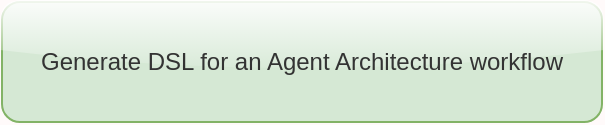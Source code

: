 <mxfile>
  <diagram id="iEC" name="In progress">
    <mxGraphModel dx="0" dy="0" background="#FFFAFA" grid="0" gridSize="10" guides="1" tooltips="1" connect="1" arrows="1" fold="1" page="1" pageScale="1" pageWidth="1169" pageHeight="827" math="0" shadow="0">
      <root>
        <mxCell id="page_root_iEC" parent="iEC"/>
        <mxCell id="node_root_iEC" parent="page_root_iEC"/>
        <mxCell id="iEC-2" value="Generate DSL for an Agent Architecture workflow" style="whiteSpace=wrap;html=1;rounded=1;glass=1;fillColor=#d5e8d4;strokeColor=#82b366;fontColor=#333333" vertex="1" parent="node_root_iEC">
          <mxGeometry x="10" y="10" width="300" height="60" as="geometry"/>
        </mxCell>
      </root>
    </mxGraphModel>
  </diagram>
  <diagram id="SiH" name="To Do">
    <mxGraphModel dx="0" dy="0" background="#FFFAFA" grid="0" gridSize="10" guides="1" tooltips="1" connect="1" arrows="1" fold="1" page="1" pageScale="1" pageWidth="1169" pageHeight="827" math="0" shadow="0">
      <root>
        <mxCell id="page_root_SiH" parent="SiH"/>
        <mxCell id="node_root_SiH" parent="page_root_SiH"/>
        <mxCell id="SiH-2" value="Visual graph of the workflow" style="whiteSpace=wrap;html=1;rounded=1;glass=1;fillColor=#dae8fc;strokeColor=#6c8ebf;fontColor=#333333" vertex="1" parent="node_root_SiH">
          <mxGeometry x="10" y="10" width="300" height="60" as="geometry"/>
        </mxCell>
        <mxCell id="SiH-3" value="Horizontal" style="whiteSpace=wrap;html=1;rounded=1;glass=1;fillColor=#dae8fc;strokeColor=#6c8ebf;fontColor=#333333" vertex="1" parent="node_root_SiH">
          <mxGeometry x="330" y="10" width="300" height="60" as="geometry"/>
        </mxCell>
        <mxCell id="SiH-4" value="Clicking on sections will show the steps in that section" style="whiteSpace=wrap;html=1;rounded=1;glass=1;fillColor=#dae8fc;strokeColor=#6c8ebf;fontColor=#333333" vertex="1" parent="node_root_SiH">
          <mxGeometry x="650" y="10" width="300" height="60" as="geometry"/>
        </mxCell>
        <mxCell id="SiH-5" value="Clicking on attributes will show all attributes in the workflow" style="whiteSpace=wrap;html=1;rounded=1;glass=1;fillColor=#dae8fc;strokeColor=#6c8ebf;fontColor=#333333" vertex="1" parent="node_root_SiH">
          <mxGeometry x="10" y="90" width="300" height="60" as="geometry"/>
        </mxCell>
        <mxCell id="SiH-6" value="Clicking on prompts will show all prompts in the workflow" style="whiteSpace=wrap;html=1;rounded=1;glass=1;fillColor=#dae8fc;strokeColor=#6c8ebf;fontColor=#333333" vertex="1" parent="node_root_SiH">
          <mxGeometry x="330" y="90" width="300" height="60" as="geometry"/>
        </mxCell>
        <mxCell id="SiH-7" value="Clicking on dashboard will show visual hierarchy of the workflow" style="whiteSpace=wrap;html=1;rounded=1;glass=1;fillColor=#dae8fc;strokeColor=#6c8ebf;fontColor=#333333" vertex="1" parent="node_root_SiH">
          <mxGeometry x="650" y="90" width="300" height="60" as="geometry"/>
        </mxCell>
        <mxCell id="SiH-8" value="Need a runs button" style="whiteSpace=wrap;html=1;rounded=1;glass=1;fillColor=#dae8fc;strokeColor=#6c8ebf;fontColor=#333333" vertex="1" parent="node_root_SiH">
          <mxGeometry x="10" y="170" width="300" height="60" as="geometry"/>
        </mxCell>
        <mxCell id="SiH-9" value="VCode Editor: https://chatgpt.com/c/e09e1367-db5e-4786-b362-db35805b1e20" style="whiteSpace=wrap;html=1;rounded=1;glass=1;fillColor=#dae8fc;strokeColor=#6c8ebf;fontColor=#333333" vertex="1" parent="node_root_SiH">
          <mxGeometry x="330" y="170" width="300" height="60" as="geometry"/>
        </mxCell>
      </root>
    </mxGraphModel>
  </diagram>
  <diagram id="4xe" name="Done">
    <mxGraphModel dx="0" dy="0" background="#FFFAFA" grid="0" gridSize="10" guides="1" tooltips="1" connect="1" arrows="1" fold="1" page="1" pageScale="1" pageWidth="1169" pageHeight="827" math="0" shadow="0">
      <root>
        <mxCell id="page_root_4xe" parent="4xe"/>
        <mxCell id="node_root_4xe" parent="page_root_4xe"/>
        <mxCell id="4xe-2" value="Attributes are auto created when used in a step, but not preconfigured" style="whiteSpace=wrap;html=1;rounded=1;glass=1;fillColor=#f8cecc;strokeColor=#b85450;fontColor=#333333" vertex="1" parent="node_root_4xe">
          <mxGeometry x="10" y="10" width="300" height="60" as="geometry"/>
        </mxCell>
        <mxCell id="4xe-3" value="Add support for project plan" style="whiteSpace=wrap;html=1;rounded=1;glass=1;fillColor=#f8cecc;strokeColor=#b85450;fontColor=#333333" vertex="1" parent="node_root_4xe">
          <mxGeometry x="330" y="10" width="300" height="60" as="geometry"/>
        </mxCell>
        <mxCell id="4xe-4" value="Fix the DB issue introduced via DSL refactor" style="whiteSpace=wrap;html=1;rounded=1;glass=1;fillColor=#f8cecc;strokeColor=#b85450;fontColor=#333333" vertex="1" parent="node_root_4xe">
          <mxGeometry x="650" y="10" width="300" height="60" as="geometry"/>
        </mxCell>
      </root>
    </mxGraphModel>
  </diagram>
</mxfile>